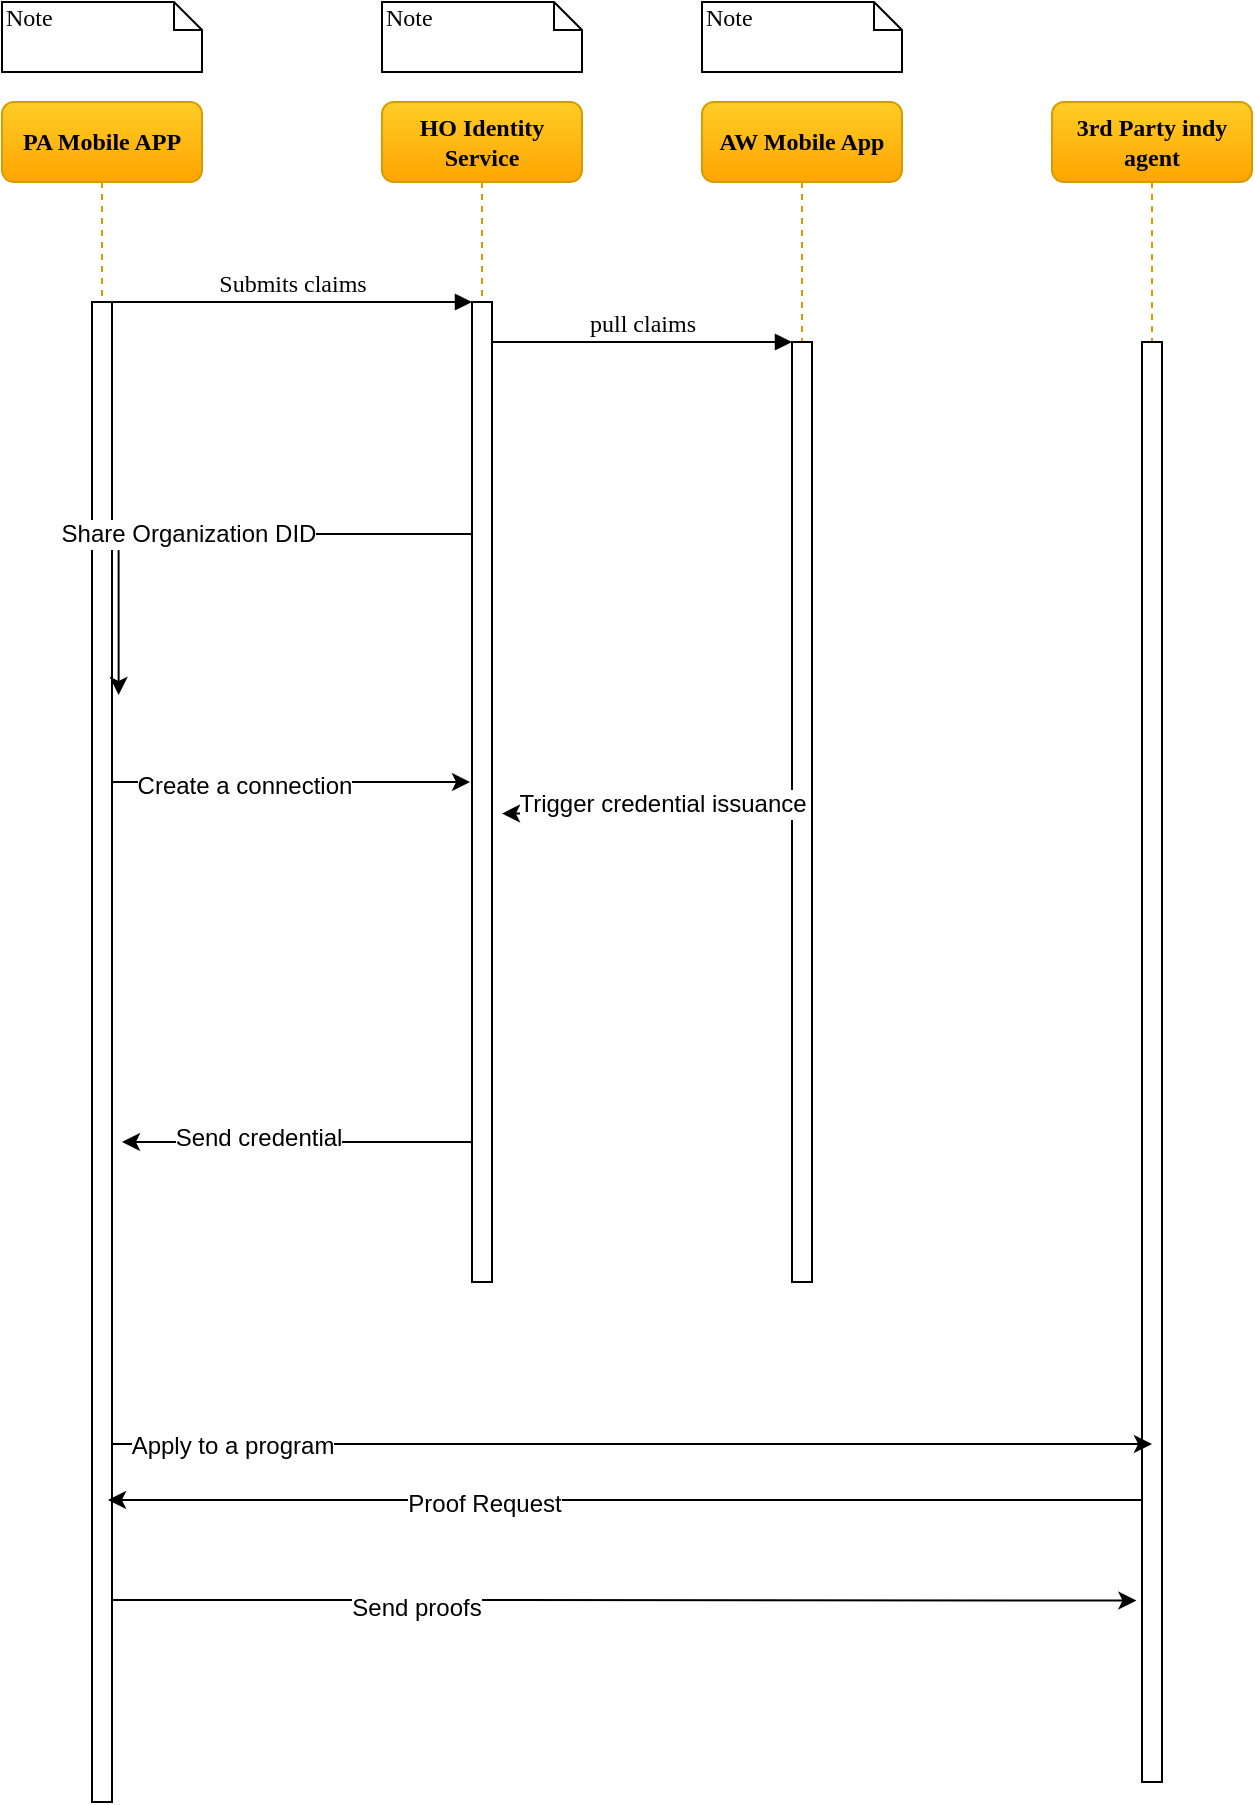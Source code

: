 <mxfile version="11.1.2" type="github"><diagram name="Page-1" id="13e1069c-82ec-6db2-03f1-153e76fe0fe0"><mxGraphModel dx="1278" dy="577" grid="1" gridSize="10" guides="1" tooltips="1" connect="1" arrows="1" fold="1" page="1" pageScale="1" pageWidth="1100" pageHeight="850" background="#ffffff" math="0" shadow="0"><root><mxCell id="0"/><mxCell id="1" parent="0"/><mxCell id="7baba1c4bc27f4b0-2" value="HO Identity Service" style="shape=umlLifeline;perimeter=lifelinePerimeter;whiteSpace=wrap;html=1;container=1;collapsible=0;recursiveResize=0;outlineConnect=0;rounded=1;shadow=0;comic=0;labelBackgroundColor=none;strokeColor=#d79b00;strokeWidth=1;fillColor=#ffcd28;fontFamily=Verdana;fontSize=12;fontColor=#000000;align=center;fontStyle=1;gradientColor=#ffa500;" parent="1" vertex="1"><mxGeometry x="240" y="80" width="100" height="590" as="geometry"/></mxCell><mxCell id="7baba1c4bc27f4b0-10" value="" style="html=1;points=[];perimeter=orthogonalPerimeter;rounded=0;shadow=0;comic=0;labelBackgroundColor=none;strokeColor=#000000;strokeWidth=1;fillColor=#FFFFFF;fontFamily=Verdana;fontSize=12;fontColor=#000000;align=center;" parent="7baba1c4bc27f4b0-2" vertex="1"><mxGeometry x="45" y="100" width="10" height="490" as="geometry"/></mxCell><mxCell id="7baba1c4bc27f4b0-3" value="AW Mobile App" style="shape=umlLifeline;perimeter=lifelinePerimeter;whiteSpace=wrap;html=1;container=1;collapsible=0;recursiveResize=0;outlineConnect=0;rounded=1;shadow=0;comic=0;labelBackgroundColor=none;strokeColor=#d79b00;strokeWidth=1;fillColor=#ffcd28;fontFamily=Verdana;fontSize=12;fontColor=#000000;align=center;fontStyle=1;gradientColor=#ffa500;" parent="1" vertex="1"><mxGeometry x="400" y="80" width="100" height="590" as="geometry"/></mxCell><mxCell id="7baba1c4bc27f4b0-13" value="" style="html=1;points=[];perimeter=orthogonalPerimeter;rounded=0;shadow=0;comic=0;labelBackgroundColor=none;strokeColor=#000000;strokeWidth=1;fillColor=#FFFFFF;fontFamily=Verdana;fontSize=12;fontColor=#000000;align=center;" parent="7baba1c4bc27f4b0-3" vertex="1"><mxGeometry x="45" y="120" width="10" height="470" as="geometry"/></mxCell><mxCell id="7baba1c4bc27f4b0-8" value="PA Mobile APP" style="shape=umlLifeline;perimeter=lifelinePerimeter;whiteSpace=wrap;html=1;container=1;collapsible=0;recursiveResize=0;outlineConnect=0;rounded=1;shadow=0;comic=0;labelBackgroundColor=none;strokeColor=#d79b00;strokeWidth=1;fillColor=#ffcd28;fontFamily=Verdana;fontSize=12;fontColor=#000000;align=center;fontStyle=1;gradientColor=#ffa500;" parent="1" vertex="1"><mxGeometry x="50" y="80" width="100" height="850" as="geometry"/></mxCell><mxCell id="7baba1c4bc27f4b0-9" value="" style="html=1;points=[];perimeter=orthogonalPerimeter;rounded=0;shadow=0;comic=0;labelBackgroundColor=none;strokeColor=#000000;strokeWidth=1;fillColor=#FFFFFF;fontFamily=Verdana;fontSize=12;fontColor=#000000;align=center;" parent="7baba1c4bc27f4b0-8" vertex="1"><mxGeometry x="45" y="100" width="10" height="750" as="geometry"/></mxCell><mxCell id="7baba1c4bc27f4b0-11" value="Submits claims" style="html=1;verticalAlign=bottom;endArrow=block;entryX=0;entryY=0;labelBackgroundColor=none;fontFamily=Verdana;fontSize=12;edgeStyle=elbowEdgeStyle;elbow=vertical;" parent="1" source="7baba1c4bc27f4b0-9" target="7baba1c4bc27f4b0-10" edge="1"><mxGeometry relative="1" as="geometry"><mxPoint x="220" y="190" as="sourcePoint"/></mxGeometry></mxCell><mxCell id="7baba1c4bc27f4b0-14" value="pull claims" style="html=1;verticalAlign=bottom;endArrow=block;entryX=0;entryY=0;labelBackgroundColor=none;fontFamily=Verdana;fontSize=12;edgeStyle=elbowEdgeStyle;elbow=vertical;" parent="1" source="7baba1c4bc27f4b0-10" target="7baba1c4bc27f4b0-13" edge="1"><mxGeometry relative="1" as="geometry"><mxPoint x="370" y="200" as="sourcePoint"/></mxGeometry></mxCell><mxCell id="7baba1c4bc27f4b0-40" value="Note" style="shape=note;whiteSpace=wrap;html=1;size=14;verticalAlign=top;align=left;spacingTop=-6;rounded=0;shadow=0;comic=0;labelBackgroundColor=none;strokeColor=#000000;strokeWidth=1;fillColor=#FFFFFF;fontFamily=Verdana;fontSize=12;fontColor=#000000;" parent="1" vertex="1"><mxGeometry x="50" y="30" width="100" height="35" as="geometry"/></mxCell><mxCell id="7baba1c4bc27f4b0-41" value="Note" style="shape=note;whiteSpace=wrap;html=1;size=14;verticalAlign=top;align=left;spacingTop=-6;rounded=0;shadow=0;comic=0;labelBackgroundColor=none;strokeColor=#000000;strokeWidth=1;fillColor=#FFFFFF;fontFamily=Verdana;fontSize=12;fontColor=#000000;" parent="1" vertex="1"><mxGeometry x="240" y="30" width="100" height="35" as="geometry"/></mxCell><mxCell id="7baba1c4bc27f4b0-42" value="Note" style="shape=note;whiteSpace=wrap;html=1;size=14;verticalAlign=top;align=left;spacingTop=-6;rounded=0;shadow=0;comic=0;labelBackgroundColor=none;strokeColor=#000000;strokeWidth=1;fillColor=#FFFFFF;fontFamily=Verdana;fontSize=12;fontColor=#000000;" parent="1" vertex="1"><mxGeometry x="400" y="30" width="100" height="35" as="geometry"/></mxCell><mxCell id="T3p3O1Fg6hrk4FDjR1Ay-1" style="edgeStyle=orthogonalEdgeStyle;rounded=0;orthogonalLoop=1;jettySize=auto;html=1;entryX=1.5;entryY=0.522;entryDx=0;entryDy=0;entryPerimeter=0;" parent="1" source="7baba1c4bc27f4b0-13" target="7baba1c4bc27f4b0-10" edge="1"><mxGeometry relative="1" as="geometry"><Array as="points"><mxPoint x="390" y="436"/><mxPoint x="390" y="436"/></Array></mxGeometry></mxCell><mxCell id="T3p3O1Fg6hrk4FDjR1Ay-2" value="Trigger credential issuance" style="text;html=1;resizable=0;points=[];align=center;verticalAlign=middle;labelBackgroundColor=#ffffff;" parent="T3p3O1Fg6hrk4FDjR1Ay-1" vertex="1" connectable="0"><mxGeometry x="0.19" y="-1" relative="1" as="geometry"><mxPoint x="21" y="-4" as="offset"/></mxGeometry></mxCell><mxCell id="T3p3O1Fg6hrk4FDjR1Ay-3" style="edgeStyle=orthogonalEdgeStyle;rounded=0;orthogonalLoop=1;jettySize=auto;html=1;entryX=1.332;entryY=0.262;entryDx=0;entryDy=0;entryPerimeter=0;" parent="1" source="7baba1c4bc27f4b0-10" target="7baba1c4bc27f4b0-9" edge="1"><mxGeometry relative="1" as="geometry"><Array as="points"><mxPoint x="240" y="296"/><mxPoint x="240" y="296"/></Array></mxGeometry></mxCell><mxCell id="T3p3O1Fg6hrk4FDjR1Ay-4" value="Share Organization DID" style="text;html=1;resizable=0;points=[];align=center;verticalAlign=middle;labelBackgroundColor=#ffffff;" parent="T3p3O1Fg6hrk4FDjR1Ay-3" vertex="1" connectable="0"><mxGeometry x="0.185" y="-3" relative="1" as="geometry"><mxPoint x="10" y="3" as="offset"/></mxGeometry></mxCell><mxCell id="T3p3O1Fg6hrk4FDjR1Ay-5" style="edgeStyle=orthogonalEdgeStyle;rounded=0;orthogonalLoop=1;jettySize=auto;html=1;" parent="1" source="7baba1c4bc27f4b0-9" edge="1"><mxGeometry relative="1" as="geometry"><mxPoint x="284" y="420" as="targetPoint"/><Array as="points"><mxPoint x="284" y="420"/></Array></mxGeometry></mxCell><mxCell id="T3p3O1Fg6hrk4FDjR1Ay-6" value="Create a connection" style="text;html=1;resizable=0;points=[];align=center;verticalAlign=middle;labelBackgroundColor=#ffffff;" parent="T3p3O1Fg6hrk4FDjR1Ay-5" vertex="1" connectable="0"><mxGeometry x="0.01" y="-25" relative="1" as="geometry"><mxPoint x="-25" y="-23" as="offset"/></mxGeometry></mxCell><mxCell id="T3p3O1Fg6hrk4FDjR1Ay-7" style="edgeStyle=orthogonalEdgeStyle;rounded=0;orthogonalLoop=1;jettySize=auto;html=1;" parent="1" source="7baba1c4bc27f4b0-10" edge="1"><mxGeometry relative="1" as="geometry"><mxPoint x="110" y="600" as="targetPoint"/><Array as="points"><mxPoint x="190" y="600"/><mxPoint x="190" y="600"/></Array></mxGeometry></mxCell><mxCell id="T3p3O1Fg6hrk4FDjR1Ay-8" value="Send credential" style="text;html=1;resizable=0;points=[];align=center;verticalAlign=middle;labelBackgroundColor=#ffffff;" parent="T3p3O1Fg6hrk4FDjR1Ay-7" vertex="1" connectable="0"><mxGeometry x="0.213" y="-2" relative="1" as="geometry"><mxPoint x="-1" as="offset"/></mxGeometry></mxCell><mxCell id="T3p3O1Fg6hrk4FDjR1Ay-9" value="3rd Party indy agent" style="shape=umlLifeline;perimeter=lifelinePerimeter;whiteSpace=wrap;html=1;container=1;collapsible=0;recursiveResize=0;outlineConnect=0;rounded=1;shadow=0;comic=0;labelBackgroundColor=none;strokeColor=#d79b00;strokeWidth=1;fillColor=#ffcd28;fontFamily=Verdana;fontSize=12;fontColor=#000000;align=center;fontStyle=1;gradientColor=#ffa500;" parent="1" vertex="1"><mxGeometry x="575" y="80" width="100" height="840" as="geometry"/></mxCell><mxCell id="T3p3O1Fg6hrk4FDjR1Ay-10" value="" style="html=1;points=[];perimeter=orthogonalPerimeter;rounded=0;shadow=0;comic=0;labelBackgroundColor=none;strokeColor=#000000;strokeWidth=1;fillColor=#FFFFFF;fontFamily=Verdana;fontSize=12;fontColor=#000000;align=center;" parent="T3p3O1Fg6hrk4FDjR1Ay-9" vertex="1"><mxGeometry x="45" y="120" width="10" height="720" as="geometry"/></mxCell><mxCell id="T3p3O1Fg6hrk4FDjR1Ay-11" style="edgeStyle=orthogonalEdgeStyle;rounded=0;orthogonalLoop=1;jettySize=auto;html=1;" parent="1" source="7baba1c4bc27f4b0-9" edge="1"><mxGeometry relative="1" as="geometry"><mxPoint x="625" y="751" as="targetPoint"/><Array as="points"><mxPoint x="400" y="751"/><mxPoint x="400" y="751"/></Array></mxGeometry></mxCell><mxCell id="T3p3O1Fg6hrk4FDjR1Ay-12" value="Apply to a program" style="text;html=1;resizable=0;points=[];align=center;verticalAlign=middle;labelBackgroundColor=#ffffff;" parent="T3p3O1Fg6hrk4FDjR1Ay-11" vertex="1" connectable="0"><mxGeometry x="-0.631" y="-37" relative="1" as="geometry"><mxPoint x="-36" y="-36" as="offset"/></mxGeometry></mxCell><mxCell id="T3p3O1Fg6hrk4FDjR1Ay-13" style="edgeStyle=orthogonalEdgeStyle;rounded=0;orthogonalLoop=1;jettySize=auto;html=1;" parent="1" source="T3p3O1Fg6hrk4FDjR1Ay-10" edge="1"><mxGeometry relative="1" as="geometry"><mxPoint x="103" y="779" as="targetPoint"/><Array as="points"><mxPoint x="625" y="779"/></Array></mxGeometry></mxCell><mxCell id="T3p3O1Fg6hrk4FDjR1Ay-14" value="Proof Request" style="text;html=1;resizable=0;points=[];align=center;verticalAlign=middle;labelBackgroundColor=#ffffff;" parent="T3p3O1Fg6hrk4FDjR1Ay-13" vertex="1" connectable="0"><mxGeometry x="0.275" y="2" relative="1" as="geometry"><mxPoint as="offset"/></mxGeometry></mxCell><mxCell id="T3p3O1Fg6hrk4FDjR1Ay-15" style="edgeStyle=orthogonalEdgeStyle;rounded=0;orthogonalLoop=1;jettySize=auto;html=1;entryX=-0.28;entryY=0.874;entryDx=0;entryDy=0;entryPerimeter=0;" parent="1" source="7baba1c4bc27f4b0-9" target="T3p3O1Fg6hrk4FDjR1Ay-10" edge="1"><mxGeometry relative="1" as="geometry"><Array as="points"><mxPoint x="240" y="829"/><mxPoint x="240" y="829"/></Array></mxGeometry></mxCell><mxCell id="T3p3O1Fg6hrk4FDjR1Ay-17" value="Send proofs" style="text;html=1;resizable=0;points=[];align=center;verticalAlign=middle;labelBackgroundColor=#ffffff;" parent="T3p3O1Fg6hrk4FDjR1Ay-15" vertex="1" connectable="0"><mxGeometry x="-0.408" y="-4" relative="1" as="geometry"><mxPoint as="offset"/></mxGeometry></mxCell></root></mxGraphModel></diagram></mxfile>